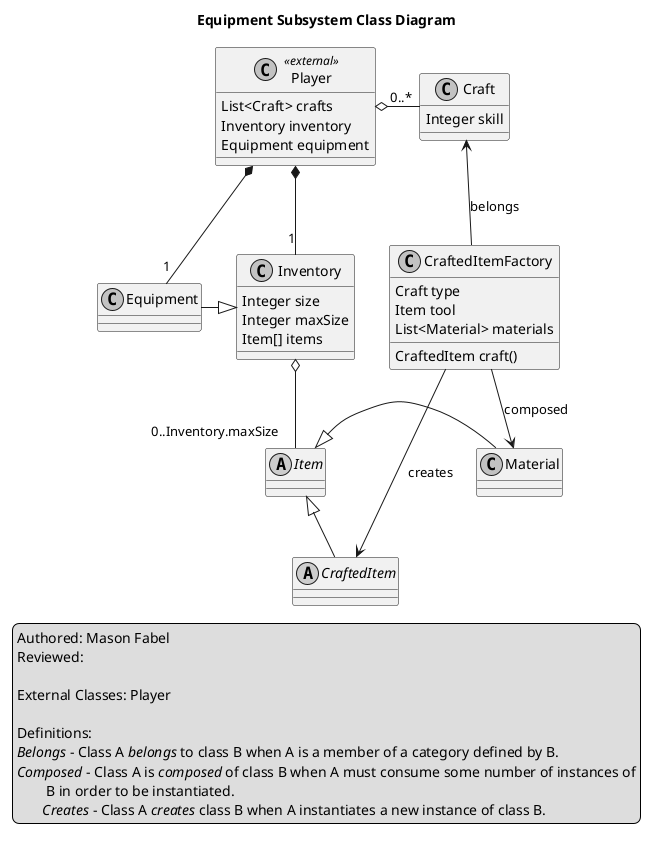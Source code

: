 @startuml
skinparam monochrome true
skinparam shadowing false

title Equipment Subsystem Class Diagram
legend left
	Authored: Mason Fabel
	Reviewed:

	External Classes: Player

	Definitions:
	<i>Belongs</i> - Class A <i>belongs</i> to class B when A is a member of a category defined by B.
	<i>Composed</i> - Class A is <i>composed</i> of class B when A must consume some number of instances of
		B in order to be instantiated.
        <i>Creates</i> - Class A <i>creates</i> class B when A instantiates a new instance of class B.
endlegend

class Player <<external>> {
	List<Craft> crafts
	Inventory inventory
	Equipment equipment
}
Player o-right- "0..*" Craft
Player *-down- "1" Equipment
Player *-down- "1" Inventory

class Craft {
	Integer skill
}

class Inventory {
	Integer size
	Integer maxSize
	Item[] items
	
}
Inventory o-down- "0..Inventory.maxSize" Item

class Equipment {
}
Equipment -right-|> Inventory

abstract class Item

class CraftedItemFactory{
	Craft type
	Item tool
	List<Material> materials
	CraftedItem craft()
}
CraftedItemFactory -up-> Craft : belongs
CraftedItemFactory -down-> Material : composed
CraftedItemFactory -down-> CraftedItem : creates

class Material
Material -left-|> Item

abstract class CraftedItem
CraftedItem -up-|> Item

@enduml
